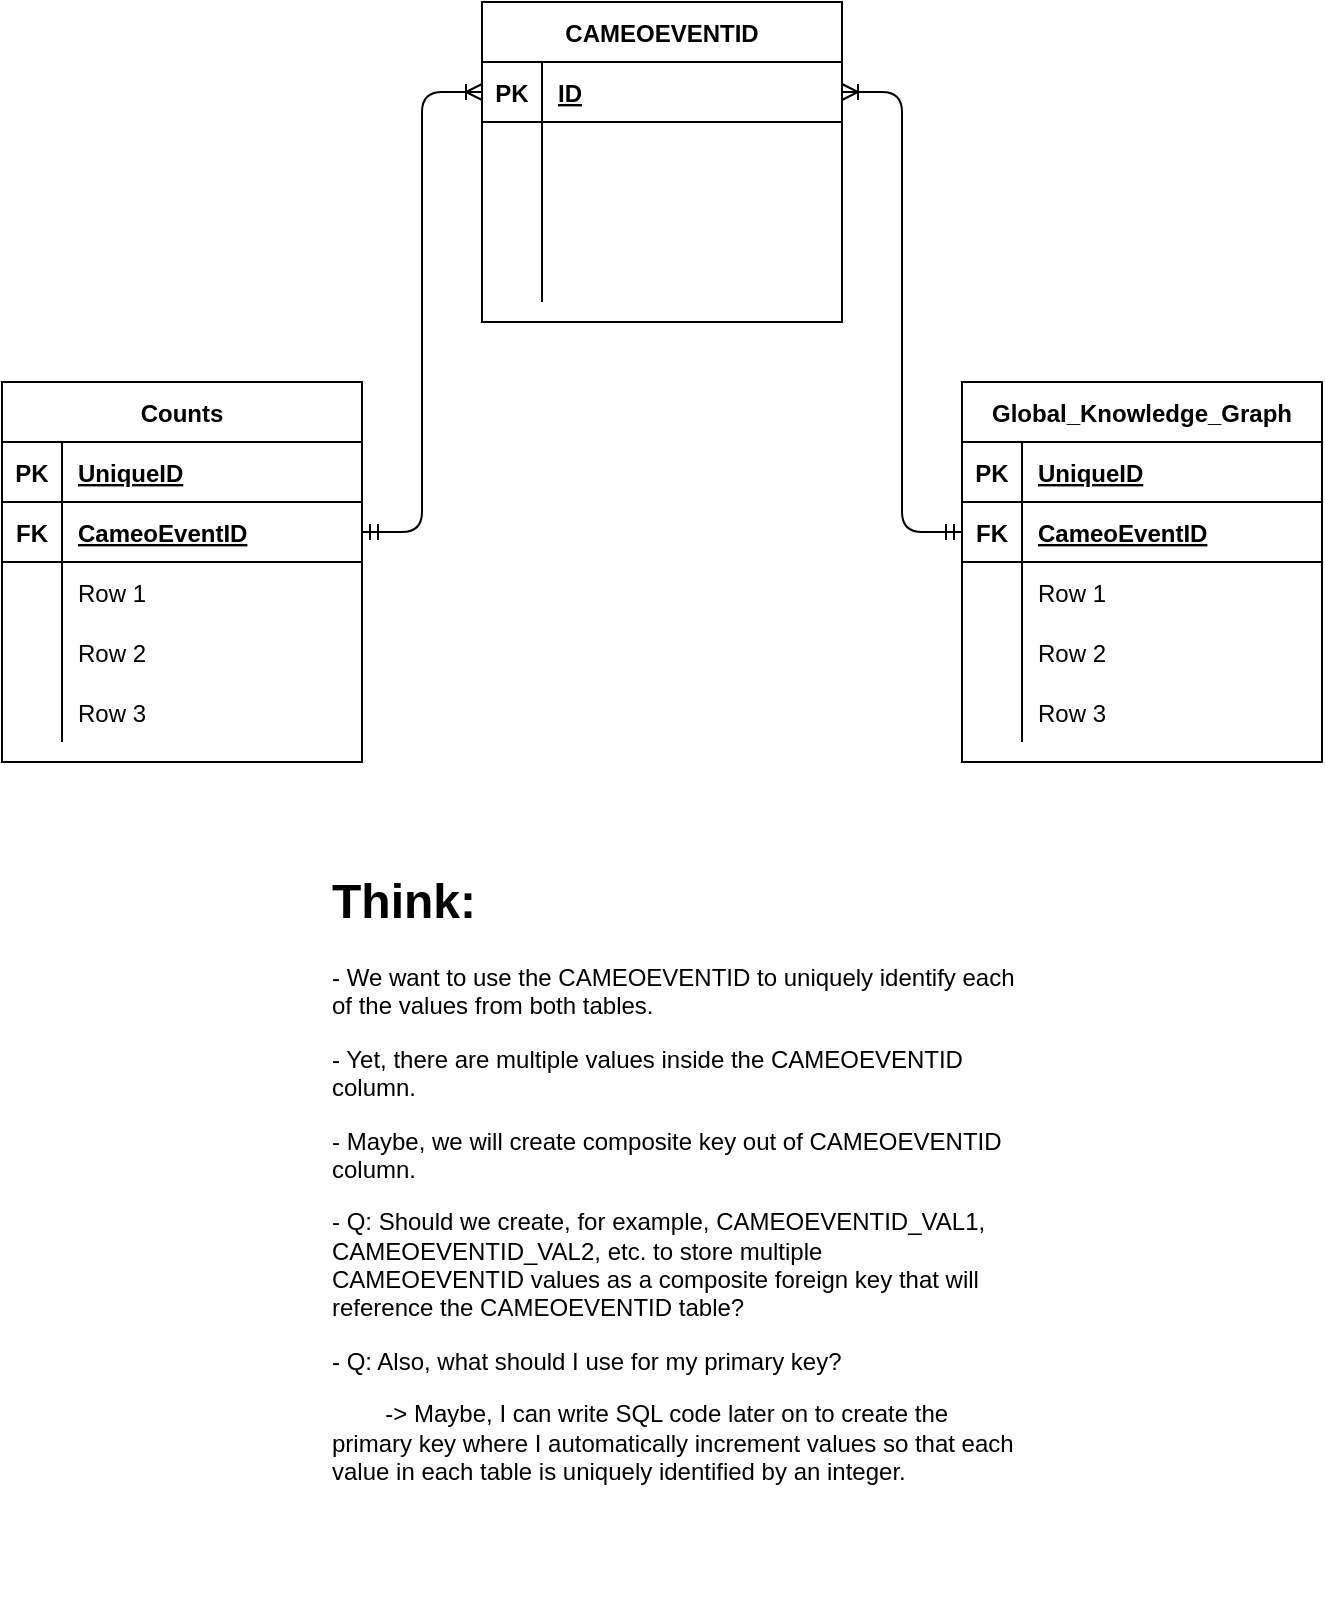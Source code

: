 <mxfile version="14.6.13" type="github">
  <diagram id="u0gE8_pFC1o_tlVE37AL" name="Page-1">
    <mxGraphModel dx="1298" dy="882" grid="1" gridSize="10" guides="1" tooltips="1" connect="1" arrows="1" fold="1" page="1" pageScale="1" pageWidth="827" pageHeight="1169" math="0" shadow="0">
      <root>
        <mxCell id="0" />
        <mxCell id="1" parent="0" />
        <mxCell id="3Matykc286qjPJwfB0TX-6" value="Counts" style="shape=table;startSize=30;container=1;collapsible=1;childLayout=tableLayout;fixedRows=1;rowLines=0;fontStyle=1;align=center;resizeLast=1;" vertex="1" parent="1">
          <mxGeometry x="40" y="240" width="180" height="190" as="geometry" />
        </mxCell>
        <mxCell id="3Matykc286qjPJwfB0TX-51" value="" style="shape=partialRectangle;collapsible=0;dropTarget=0;pointerEvents=0;fillColor=none;top=0;left=0;bottom=1;right=0;points=[[0,0.5],[1,0.5]];portConstraint=eastwest;" vertex="1" parent="3Matykc286qjPJwfB0TX-6">
          <mxGeometry y="30" width="180" height="30" as="geometry" />
        </mxCell>
        <mxCell id="3Matykc286qjPJwfB0TX-52" value="PK" style="shape=partialRectangle;connectable=0;fillColor=none;top=0;left=0;bottom=0;right=0;fontStyle=1;overflow=hidden;" vertex="1" parent="3Matykc286qjPJwfB0TX-51">
          <mxGeometry width="30" height="30" as="geometry" />
        </mxCell>
        <mxCell id="3Matykc286qjPJwfB0TX-53" value="UniqueID" style="shape=partialRectangle;connectable=0;fillColor=none;top=0;left=0;bottom=0;right=0;align=left;spacingLeft=6;fontStyle=5;overflow=hidden;" vertex="1" parent="3Matykc286qjPJwfB0TX-51">
          <mxGeometry x="30" width="150" height="30" as="geometry" />
        </mxCell>
        <mxCell id="3Matykc286qjPJwfB0TX-7" value="" style="shape=partialRectangle;collapsible=0;dropTarget=0;pointerEvents=0;fillColor=none;top=0;left=0;bottom=1;right=0;points=[[0,0.5],[1,0.5]];portConstraint=eastwest;" vertex="1" parent="3Matykc286qjPJwfB0TX-6">
          <mxGeometry y="60" width="180" height="30" as="geometry" />
        </mxCell>
        <mxCell id="3Matykc286qjPJwfB0TX-8" value="FK" style="shape=partialRectangle;connectable=0;fillColor=none;top=0;left=0;bottom=0;right=0;fontStyle=1;overflow=hidden;" vertex="1" parent="3Matykc286qjPJwfB0TX-7">
          <mxGeometry width="30" height="30" as="geometry" />
        </mxCell>
        <mxCell id="3Matykc286qjPJwfB0TX-9" value="CameoEventID" style="shape=partialRectangle;connectable=0;fillColor=none;top=0;left=0;bottom=0;right=0;align=left;spacingLeft=6;fontStyle=5;overflow=hidden;" vertex="1" parent="3Matykc286qjPJwfB0TX-7">
          <mxGeometry x="30" width="150" height="30" as="geometry" />
        </mxCell>
        <mxCell id="3Matykc286qjPJwfB0TX-10" value="" style="shape=partialRectangle;collapsible=0;dropTarget=0;pointerEvents=0;fillColor=none;top=0;left=0;bottom=0;right=0;points=[[0,0.5],[1,0.5]];portConstraint=eastwest;" vertex="1" parent="3Matykc286qjPJwfB0TX-6">
          <mxGeometry y="90" width="180" height="30" as="geometry" />
        </mxCell>
        <mxCell id="3Matykc286qjPJwfB0TX-11" value="" style="shape=partialRectangle;connectable=0;fillColor=none;top=0;left=0;bottom=0;right=0;editable=1;overflow=hidden;" vertex="1" parent="3Matykc286qjPJwfB0TX-10">
          <mxGeometry width="30" height="30" as="geometry" />
        </mxCell>
        <mxCell id="3Matykc286qjPJwfB0TX-12" value="Row 1" style="shape=partialRectangle;connectable=0;fillColor=none;top=0;left=0;bottom=0;right=0;align=left;spacingLeft=6;overflow=hidden;" vertex="1" parent="3Matykc286qjPJwfB0TX-10">
          <mxGeometry x="30" width="150" height="30" as="geometry" />
        </mxCell>
        <mxCell id="3Matykc286qjPJwfB0TX-13" value="" style="shape=partialRectangle;collapsible=0;dropTarget=0;pointerEvents=0;fillColor=none;top=0;left=0;bottom=0;right=0;points=[[0,0.5],[1,0.5]];portConstraint=eastwest;" vertex="1" parent="3Matykc286qjPJwfB0TX-6">
          <mxGeometry y="120" width="180" height="30" as="geometry" />
        </mxCell>
        <mxCell id="3Matykc286qjPJwfB0TX-14" value="" style="shape=partialRectangle;connectable=0;fillColor=none;top=0;left=0;bottom=0;right=0;editable=1;overflow=hidden;" vertex="1" parent="3Matykc286qjPJwfB0TX-13">
          <mxGeometry width="30" height="30" as="geometry" />
        </mxCell>
        <mxCell id="3Matykc286qjPJwfB0TX-15" value="Row 2" style="shape=partialRectangle;connectable=0;fillColor=none;top=0;left=0;bottom=0;right=0;align=left;spacingLeft=6;overflow=hidden;" vertex="1" parent="3Matykc286qjPJwfB0TX-13">
          <mxGeometry x="30" width="150" height="30" as="geometry" />
        </mxCell>
        <mxCell id="3Matykc286qjPJwfB0TX-16" value="" style="shape=partialRectangle;collapsible=0;dropTarget=0;pointerEvents=0;fillColor=none;top=0;left=0;bottom=0;right=0;points=[[0,0.5],[1,0.5]];portConstraint=eastwest;" vertex="1" parent="3Matykc286qjPJwfB0TX-6">
          <mxGeometry y="150" width="180" height="30" as="geometry" />
        </mxCell>
        <mxCell id="3Matykc286qjPJwfB0TX-17" value="" style="shape=partialRectangle;connectable=0;fillColor=none;top=0;left=0;bottom=0;right=0;editable=1;overflow=hidden;" vertex="1" parent="3Matykc286qjPJwfB0TX-16">
          <mxGeometry width="30" height="30" as="geometry" />
        </mxCell>
        <mxCell id="3Matykc286qjPJwfB0TX-18" value="Row 3" style="shape=partialRectangle;connectable=0;fillColor=none;top=0;left=0;bottom=0;right=0;align=left;spacingLeft=6;overflow=hidden;" vertex="1" parent="3Matykc286qjPJwfB0TX-16">
          <mxGeometry x="30" width="150" height="30" as="geometry" />
        </mxCell>
        <mxCell id="3Matykc286qjPJwfB0TX-23" value="Global_Knowledge_Graph" style="shape=table;startSize=30;container=1;collapsible=1;childLayout=tableLayout;fixedRows=1;rowLines=0;fontStyle=1;align=center;resizeLast=1;" vertex="1" parent="1">
          <mxGeometry x="520" y="240" width="180" height="190" as="geometry" />
        </mxCell>
        <mxCell id="3Matykc286qjPJwfB0TX-54" value="" style="shape=partialRectangle;collapsible=0;dropTarget=0;pointerEvents=0;fillColor=none;top=0;left=0;bottom=1;right=0;points=[[0,0.5],[1,0.5]];portConstraint=eastwest;" vertex="1" parent="3Matykc286qjPJwfB0TX-23">
          <mxGeometry y="30" width="180" height="30" as="geometry" />
        </mxCell>
        <mxCell id="3Matykc286qjPJwfB0TX-55" value="PK" style="shape=partialRectangle;connectable=0;fillColor=none;top=0;left=0;bottom=0;right=0;fontStyle=1;overflow=hidden;" vertex="1" parent="3Matykc286qjPJwfB0TX-54">
          <mxGeometry width="30" height="30" as="geometry" />
        </mxCell>
        <mxCell id="3Matykc286qjPJwfB0TX-56" value="UniqueID" style="shape=partialRectangle;connectable=0;fillColor=none;top=0;left=0;bottom=0;right=0;align=left;spacingLeft=6;fontStyle=5;overflow=hidden;" vertex="1" parent="3Matykc286qjPJwfB0TX-54">
          <mxGeometry x="30" width="150" height="30" as="geometry" />
        </mxCell>
        <mxCell id="3Matykc286qjPJwfB0TX-24" value="" style="shape=partialRectangle;collapsible=0;dropTarget=0;pointerEvents=0;fillColor=none;top=0;left=0;bottom=1;right=0;points=[[0,0.5],[1,0.5]];portConstraint=eastwest;" vertex="1" parent="3Matykc286qjPJwfB0TX-23">
          <mxGeometry y="60" width="180" height="30" as="geometry" />
        </mxCell>
        <mxCell id="3Matykc286qjPJwfB0TX-25" value="FK" style="shape=partialRectangle;connectable=0;fillColor=none;top=0;left=0;bottom=0;right=0;fontStyle=1;overflow=hidden;" vertex="1" parent="3Matykc286qjPJwfB0TX-24">
          <mxGeometry width="30" height="30" as="geometry" />
        </mxCell>
        <mxCell id="3Matykc286qjPJwfB0TX-26" value="CameoEventID" style="shape=partialRectangle;connectable=0;fillColor=none;top=0;left=0;bottom=0;right=0;align=left;spacingLeft=6;fontStyle=5;overflow=hidden;" vertex="1" parent="3Matykc286qjPJwfB0TX-24">
          <mxGeometry x="30" width="150" height="30" as="geometry" />
        </mxCell>
        <mxCell id="3Matykc286qjPJwfB0TX-27" value="" style="shape=partialRectangle;collapsible=0;dropTarget=0;pointerEvents=0;fillColor=none;top=0;left=0;bottom=0;right=0;points=[[0,0.5],[1,0.5]];portConstraint=eastwest;" vertex="1" parent="3Matykc286qjPJwfB0TX-23">
          <mxGeometry y="90" width="180" height="30" as="geometry" />
        </mxCell>
        <mxCell id="3Matykc286qjPJwfB0TX-28" value="" style="shape=partialRectangle;connectable=0;fillColor=none;top=0;left=0;bottom=0;right=0;editable=1;overflow=hidden;" vertex="1" parent="3Matykc286qjPJwfB0TX-27">
          <mxGeometry width="30" height="30" as="geometry" />
        </mxCell>
        <mxCell id="3Matykc286qjPJwfB0TX-29" value="Row 1" style="shape=partialRectangle;connectable=0;fillColor=none;top=0;left=0;bottom=0;right=0;align=left;spacingLeft=6;overflow=hidden;" vertex="1" parent="3Matykc286qjPJwfB0TX-27">
          <mxGeometry x="30" width="150" height="30" as="geometry" />
        </mxCell>
        <mxCell id="3Matykc286qjPJwfB0TX-30" value="" style="shape=partialRectangle;collapsible=0;dropTarget=0;pointerEvents=0;fillColor=none;top=0;left=0;bottom=0;right=0;points=[[0,0.5],[1,0.5]];portConstraint=eastwest;" vertex="1" parent="3Matykc286qjPJwfB0TX-23">
          <mxGeometry y="120" width="180" height="30" as="geometry" />
        </mxCell>
        <mxCell id="3Matykc286qjPJwfB0TX-31" value="" style="shape=partialRectangle;connectable=0;fillColor=none;top=0;left=0;bottom=0;right=0;editable=1;overflow=hidden;" vertex="1" parent="3Matykc286qjPJwfB0TX-30">
          <mxGeometry width="30" height="30" as="geometry" />
        </mxCell>
        <mxCell id="3Matykc286qjPJwfB0TX-32" value="Row 2" style="shape=partialRectangle;connectable=0;fillColor=none;top=0;left=0;bottom=0;right=0;align=left;spacingLeft=6;overflow=hidden;" vertex="1" parent="3Matykc286qjPJwfB0TX-30">
          <mxGeometry x="30" width="150" height="30" as="geometry" />
        </mxCell>
        <mxCell id="3Matykc286qjPJwfB0TX-33" value="" style="shape=partialRectangle;collapsible=0;dropTarget=0;pointerEvents=0;fillColor=none;top=0;left=0;bottom=0;right=0;points=[[0,0.5],[1,0.5]];portConstraint=eastwest;" vertex="1" parent="3Matykc286qjPJwfB0TX-23">
          <mxGeometry y="150" width="180" height="30" as="geometry" />
        </mxCell>
        <mxCell id="3Matykc286qjPJwfB0TX-34" value="" style="shape=partialRectangle;connectable=0;fillColor=none;top=0;left=0;bottom=0;right=0;editable=1;overflow=hidden;" vertex="1" parent="3Matykc286qjPJwfB0TX-33">
          <mxGeometry width="30" height="30" as="geometry" />
        </mxCell>
        <mxCell id="3Matykc286qjPJwfB0TX-35" value="Row 3" style="shape=partialRectangle;connectable=0;fillColor=none;top=0;left=0;bottom=0;right=0;align=left;spacingLeft=6;overflow=hidden;" vertex="1" parent="3Matykc286qjPJwfB0TX-33">
          <mxGeometry x="30" width="150" height="30" as="geometry" />
        </mxCell>
        <mxCell id="3Matykc286qjPJwfB0TX-36" value="CAMEOEVENTID" style="shape=table;startSize=30;container=1;collapsible=1;childLayout=tableLayout;fixedRows=1;rowLines=0;fontStyle=1;align=center;resizeLast=1;" vertex="1" parent="1">
          <mxGeometry x="280" y="50" width="180" height="160" as="geometry" />
        </mxCell>
        <mxCell id="3Matykc286qjPJwfB0TX-37" value="" style="shape=partialRectangle;collapsible=0;dropTarget=0;pointerEvents=0;fillColor=none;top=0;left=0;bottom=1;right=0;points=[[0,0.5],[1,0.5]];portConstraint=eastwest;" vertex="1" parent="3Matykc286qjPJwfB0TX-36">
          <mxGeometry y="30" width="180" height="30" as="geometry" />
        </mxCell>
        <mxCell id="3Matykc286qjPJwfB0TX-38" value="PK" style="shape=partialRectangle;connectable=0;fillColor=none;top=0;left=0;bottom=0;right=0;fontStyle=1;overflow=hidden;" vertex="1" parent="3Matykc286qjPJwfB0TX-37">
          <mxGeometry width="30" height="30" as="geometry" />
        </mxCell>
        <mxCell id="3Matykc286qjPJwfB0TX-39" value="ID" style="shape=partialRectangle;connectable=0;fillColor=none;top=0;left=0;bottom=0;right=0;align=left;spacingLeft=6;fontStyle=5;overflow=hidden;" vertex="1" parent="3Matykc286qjPJwfB0TX-37">
          <mxGeometry x="30" width="150" height="30" as="geometry" />
        </mxCell>
        <mxCell id="3Matykc286qjPJwfB0TX-40" value="" style="shape=partialRectangle;collapsible=0;dropTarget=0;pointerEvents=0;fillColor=none;top=0;left=0;bottom=0;right=0;points=[[0,0.5],[1,0.5]];portConstraint=eastwest;" vertex="1" parent="3Matykc286qjPJwfB0TX-36">
          <mxGeometry y="60" width="180" height="30" as="geometry" />
        </mxCell>
        <mxCell id="3Matykc286qjPJwfB0TX-41" value="" style="shape=partialRectangle;connectable=0;fillColor=none;top=0;left=0;bottom=0;right=0;editable=1;overflow=hidden;" vertex="1" parent="3Matykc286qjPJwfB0TX-40">
          <mxGeometry width="30" height="30" as="geometry" />
        </mxCell>
        <mxCell id="3Matykc286qjPJwfB0TX-42" value="" style="shape=partialRectangle;connectable=0;fillColor=none;top=0;left=0;bottom=0;right=0;align=left;spacingLeft=6;overflow=hidden;" vertex="1" parent="3Matykc286qjPJwfB0TX-40">
          <mxGeometry x="30" width="150" height="30" as="geometry" />
        </mxCell>
        <mxCell id="3Matykc286qjPJwfB0TX-43" value="" style="shape=partialRectangle;collapsible=0;dropTarget=0;pointerEvents=0;fillColor=none;top=0;left=0;bottom=0;right=0;points=[[0,0.5],[1,0.5]];portConstraint=eastwest;" vertex="1" parent="3Matykc286qjPJwfB0TX-36">
          <mxGeometry y="90" width="180" height="30" as="geometry" />
        </mxCell>
        <mxCell id="3Matykc286qjPJwfB0TX-44" value="" style="shape=partialRectangle;connectable=0;fillColor=none;top=0;left=0;bottom=0;right=0;editable=1;overflow=hidden;" vertex="1" parent="3Matykc286qjPJwfB0TX-43">
          <mxGeometry width="30" height="30" as="geometry" />
        </mxCell>
        <mxCell id="3Matykc286qjPJwfB0TX-45" value="" style="shape=partialRectangle;connectable=0;fillColor=none;top=0;left=0;bottom=0;right=0;align=left;spacingLeft=6;overflow=hidden;" vertex="1" parent="3Matykc286qjPJwfB0TX-43">
          <mxGeometry x="30" width="150" height="30" as="geometry" />
        </mxCell>
        <mxCell id="3Matykc286qjPJwfB0TX-46" value="" style="shape=partialRectangle;collapsible=0;dropTarget=0;pointerEvents=0;fillColor=none;top=0;left=0;bottom=0;right=0;points=[[0,0.5],[1,0.5]];portConstraint=eastwest;" vertex="1" parent="3Matykc286qjPJwfB0TX-36">
          <mxGeometry y="120" width="180" height="30" as="geometry" />
        </mxCell>
        <mxCell id="3Matykc286qjPJwfB0TX-47" value="" style="shape=partialRectangle;connectable=0;fillColor=none;top=0;left=0;bottom=0;right=0;editable=1;overflow=hidden;" vertex="1" parent="3Matykc286qjPJwfB0TX-46">
          <mxGeometry width="30" height="30" as="geometry" />
        </mxCell>
        <mxCell id="3Matykc286qjPJwfB0TX-48" value="" style="shape=partialRectangle;connectable=0;fillColor=none;top=0;left=0;bottom=0;right=0;align=left;spacingLeft=6;overflow=hidden;" vertex="1" parent="3Matykc286qjPJwfB0TX-46">
          <mxGeometry x="30" width="150" height="30" as="geometry" />
        </mxCell>
        <mxCell id="3Matykc286qjPJwfB0TX-50" value="&lt;h1&gt;Think:&lt;/h1&gt;&lt;p&gt;- We want to use the CAMEOEVENTID to uniquely identify each of the values from both tables.&lt;/p&gt;&lt;p&gt;- Yet, there are multiple values inside the CAMEOEVENTID column.&lt;/p&gt;&lt;p&gt;- Maybe, we will create composite key out of CAMEOEVENTID column.&lt;/p&gt;&lt;p&gt;- Q: Should we create, for example, CAMEOEVENTID_VAL1, CAMEOEVENTID_VAL2, etc. to store multiple CAMEOEVENTID values as a composite foreign key that will reference the CAMEOEVENTID table?&lt;/p&gt;&lt;p&gt;- Q: Also, what should I use for my primary key?&lt;/p&gt;&lt;p&gt;&amp;nbsp; &amp;nbsp; &amp;nbsp; &amp;nbsp; -&amp;gt; Maybe, I can write SQL code later on to create the primary key where I automatically increment values so that each value in each table is uniquely identified by an integer.&lt;/p&gt;" style="text;html=1;strokeColor=none;fillColor=none;spacing=5;spacingTop=-20;whiteSpace=wrap;overflow=hidden;rounded=0;" vertex="1" parent="1">
          <mxGeometry x="200" y="480" width="350" height="380" as="geometry" />
        </mxCell>
        <mxCell id="3Matykc286qjPJwfB0TX-57" value="" style="edgeStyle=entityRelationEdgeStyle;fontSize=12;html=1;endArrow=ERoneToMany;startArrow=ERmandOne;exitX=1;exitY=0.5;exitDx=0;exitDy=0;entryX=0;entryY=0.5;entryDx=0;entryDy=0;" edge="1" parent="1" source="3Matykc286qjPJwfB0TX-7" target="3Matykc286qjPJwfB0TX-37">
          <mxGeometry width="100" height="100" relative="1" as="geometry">
            <mxPoint x="220" y="410" as="sourcePoint" />
            <mxPoint x="320" y="310" as="targetPoint" />
          </mxGeometry>
        </mxCell>
        <mxCell id="3Matykc286qjPJwfB0TX-58" value="" style="edgeStyle=entityRelationEdgeStyle;fontSize=12;html=1;endArrow=ERoneToMany;startArrow=ERmandOne;exitX=0;exitY=0.5;exitDx=0;exitDy=0;entryX=1;entryY=0.5;entryDx=0;entryDy=0;" edge="1" parent="1" source="3Matykc286qjPJwfB0TX-24" target="3Matykc286qjPJwfB0TX-37">
          <mxGeometry width="100" height="100" relative="1" as="geometry">
            <mxPoint x="230" y="325" as="sourcePoint" />
            <mxPoint x="290" y="105" as="targetPoint" />
          </mxGeometry>
        </mxCell>
      </root>
    </mxGraphModel>
  </diagram>
</mxfile>
